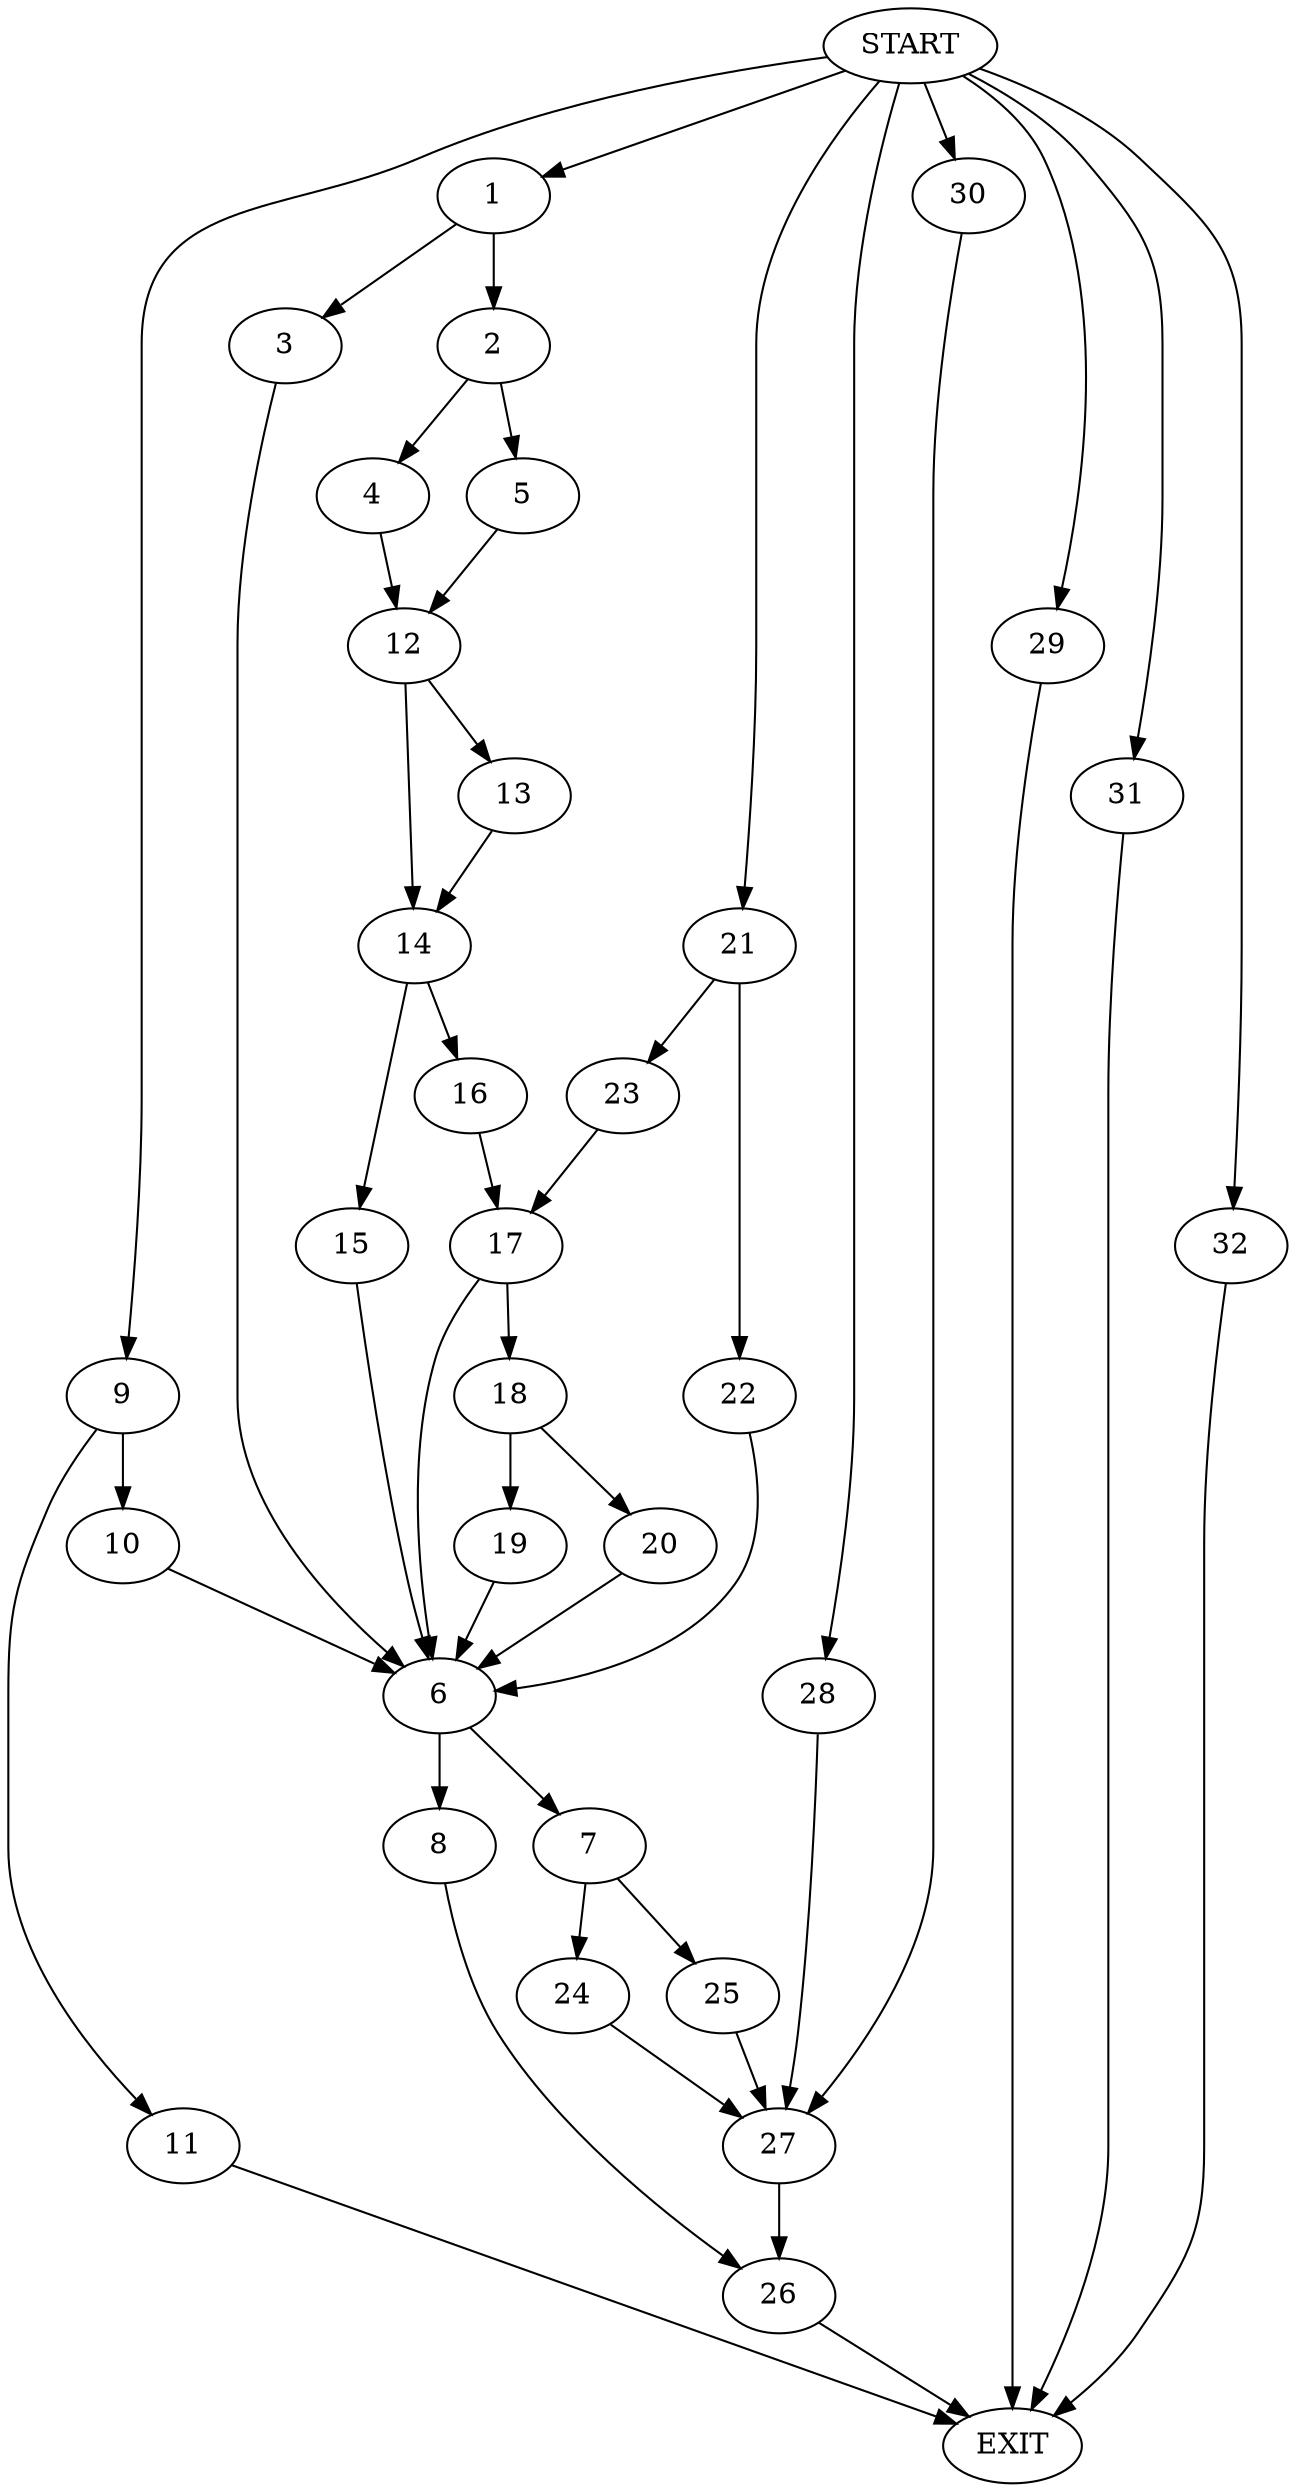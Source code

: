 digraph {
0 [label="START"]
33 [label="EXIT"]
0 -> 1
1 -> 2
1 -> 3
2 -> 4
2 -> 5
3 -> 6
6 -> 7
6 -> 8
0 -> 9
9 -> 10
9 -> 11
10 -> 6
11 -> 33
5 -> 12
4 -> 12
12 -> 13
12 -> 14
14 -> 15
14 -> 16
13 -> 14
16 -> 17
15 -> 6
17 -> 18
17 -> 6
18 -> 19
18 -> 20
19 -> 6
20 -> 6
0 -> 21
21 -> 22
21 -> 23
23 -> 17
22 -> 6
7 -> 24
7 -> 25
8 -> 26
26 -> 33
24 -> 27
25 -> 27
27 -> 26
0 -> 28
28 -> 27
0 -> 29
29 -> 33
0 -> 30
30 -> 27
0 -> 31
31 -> 33
0 -> 32
32 -> 33
}
